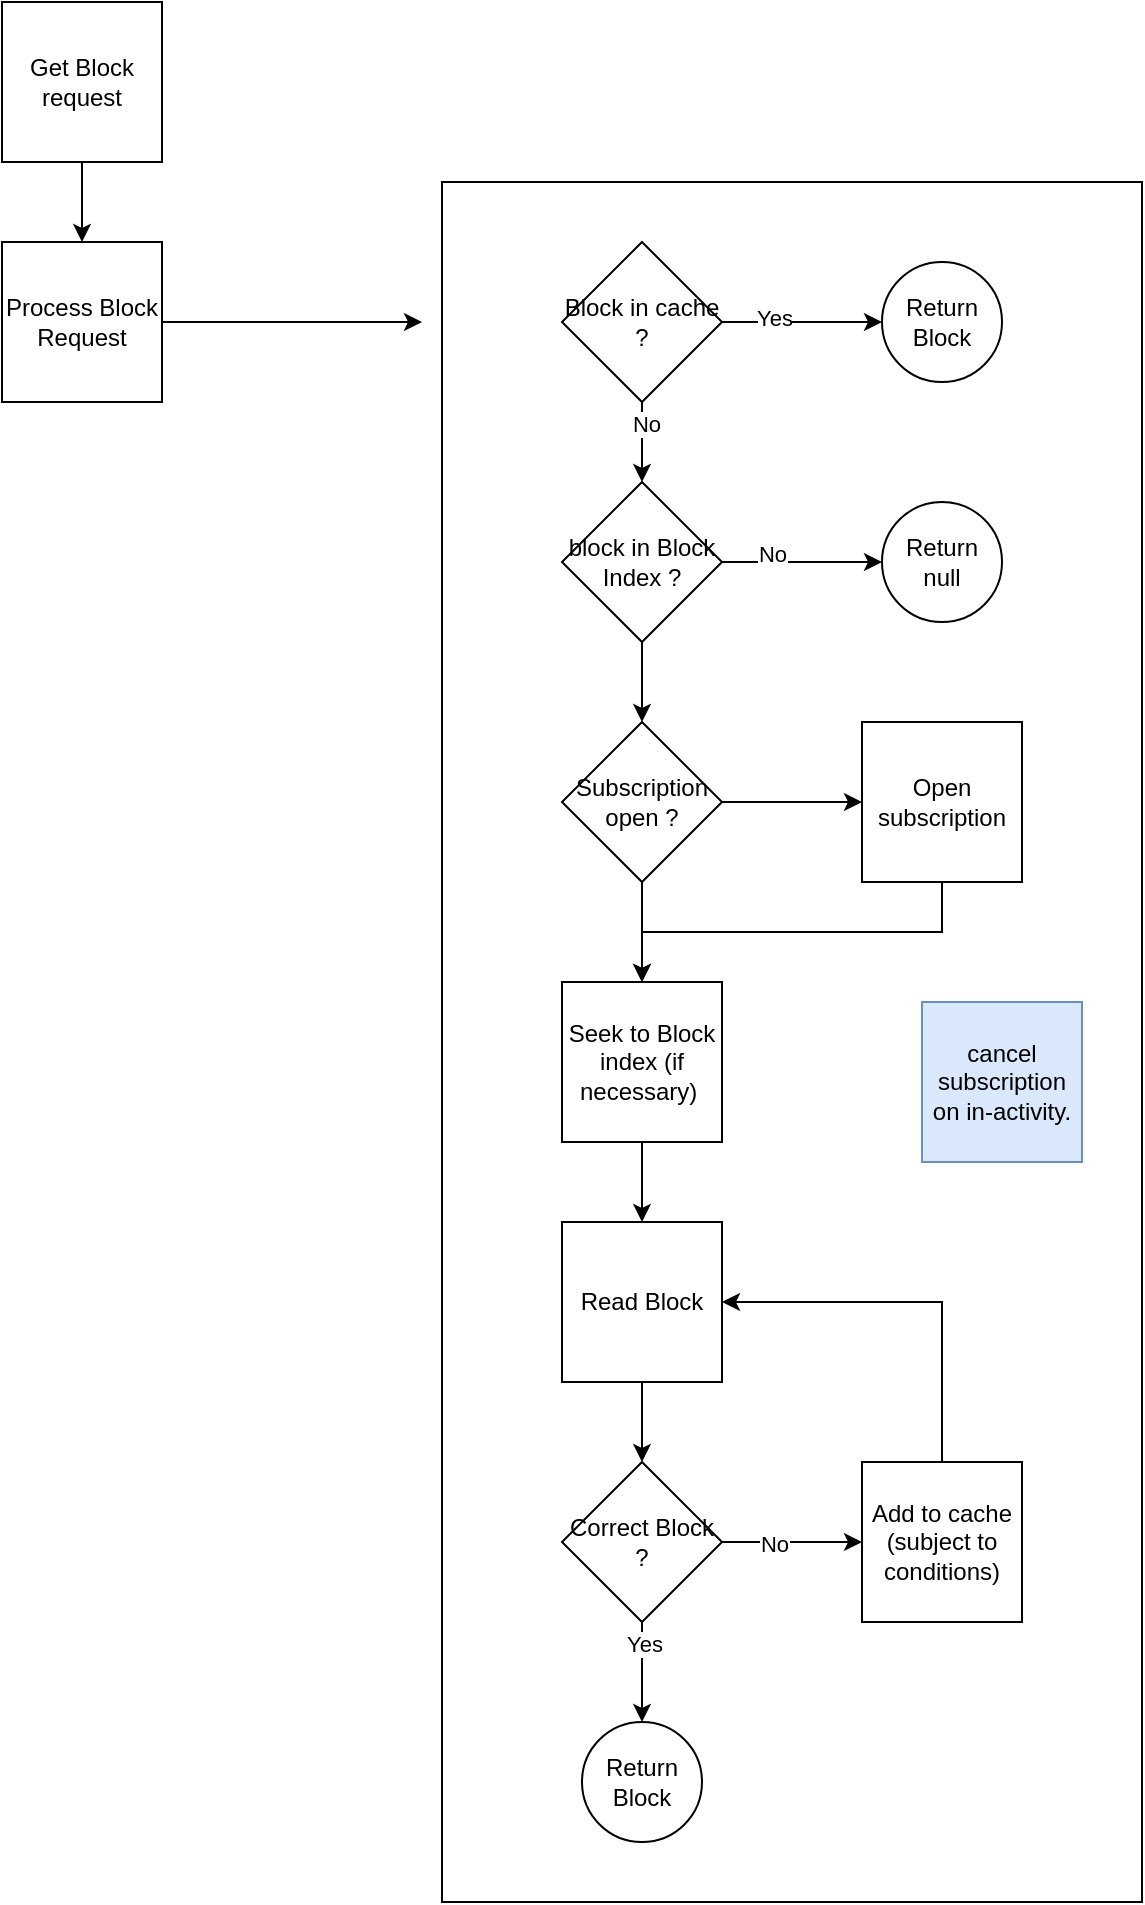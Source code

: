 <mxfile version="14.4.2" type="device"><diagram id="9176qPXeMiO10uMuql4v" name="Page-1"><mxGraphModel dx="1106" dy="1023" grid="1" gridSize="10" guides="1" tooltips="1" connect="1" arrows="1" fold="1" page="1" pageScale="1" pageWidth="2336" pageHeight="1654" math="0" shadow="0"><root><mxCell id="0"/><mxCell id="1" parent="0"/><mxCell id="GtX-YB4pNvJDveDKODxq-3" style="edgeStyle=orthogonalEdgeStyle;rounded=0;orthogonalLoop=1;jettySize=auto;html=1;exitX=0.5;exitY=1;exitDx=0;exitDy=0;entryX=0.5;entryY=0;entryDx=0;entryDy=0;" edge="1" parent="1" source="GtX-YB4pNvJDveDKODxq-1" target="GtX-YB4pNvJDveDKODxq-2"><mxGeometry relative="1" as="geometry"/></mxCell><mxCell id="GtX-YB4pNvJDveDKODxq-1" value="Get Block request" style="whiteSpace=wrap;html=1;aspect=fixed;" vertex="1" parent="1"><mxGeometry x="120" y="40" width="80" height="80" as="geometry"/></mxCell><mxCell id="GtX-YB4pNvJDveDKODxq-39" style="edgeStyle=orthogonalEdgeStyle;rounded=0;orthogonalLoop=1;jettySize=auto;html=1;exitX=1;exitY=0.5;exitDx=0;exitDy=0;" edge="1" parent="1" source="GtX-YB4pNvJDveDKODxq-2"><mxGeometry relative="1" as="geometry"><mxPoint x="330" y="200" as="targetPoint"/></mxGeometry></mxCell><mxCell id="GtX-YB4pNvJDveDKODxq-2" value="Process Block Request" style="whiteSpace=wrap;html=1;aspect=fixed;" vertex="1" parent="1"><mxGeometry x="120" y="160" width="80" height="80" as="geometry"/></mxCell><mxCell id="GtX-YB4pNvJDveDKODxq-7" style="edgeStyle=orthogonalEdgeStyle;rounded=0;orthogonalLoop=1;jettySize=auto;html=1;exitX=1;exitY=0.5;exitDx=0;exitDy=0;entryX=0;entryY=0.5;entryDx=0;entryDy=0;" edge="1" parent="1" source="GtX-YB4pNvJDveDKODxq-5" target="GtX-YB4pNvJDveDKODxq-6"><mxGeometry relative="1" as="geometry"/></mxCell><mxCell id="GtX-YB4pNvJDveDKODxq-8" value="Yes" style="edgeLabel;html=1;align=center;verticalAlign=middle;resizable=0;points=[];" vertex="1" connectable="0" parent="GtX-YB4pNvJDveDKODxq-7"><mxGeometry x="-0.35" y="2" relative="1" as="geometry"><mxPoint as="offset"/></mxGeometry></mxCell><mxCell id="GtX-YB4pNvJDveDKODxq-14" style="edgeStyle=orthogonalEdgeStyle;rounded=0;orthogonalLoop=1;jettySize=auto;html=1;exitX=0.5;exitY=1;exitDx=0;exitDy=0;entryX=0.5;entryY=0;entryDx=0;entryDy=0;" edge="1" parent="1" source="GtX-YB4pNvJDveDKODxq-5" target="GtX-YB4pNvJDveDKODxq-11"><mxGeometry relative="1" as="geometry"/></mxCell><mxCell id="GtX-YB4pNvJDveDKODxq-15" value="No" style="edgeLabel;html=1;align=center;verticalAlign=middle;resizable=0;points=[];" vertex="1" connectable="0" parent="GtX-YB4pNvJDveDKODxq-14"><mxGeometry x="-0.45" y="2" relative="1" as="geometry"><mxPoint as="offset"/></mxGeometry></mxCell><mxCell id="GtX-YB4pNvJDveDKODxq-5" value="Block in cache ?" style="rhombus;whiteSpace=wrap;html=1;" vertex="1" parent="1"><mxGeometry x="400" y="160" width="80" height="80" as="geometry"/></mxCell><mxCell id="GtX-YB4pNvJDveDKODxq-6" value="Return Block" style="ellipse;whiteSpace=wrap;html=1;aspect=fixed;" vertex="1" parent="1"><mxGeometry x="560" y="170" width="60" height="60" as="geometry"/></mxCell><mxCell id="GtX-YB4pNvJDveDKODxq-17" style="edgeStyle=orthogonalEdgeStyle;rounded=0;orthogonalLoop=1;jettySize=auto;html=1;exitX=1;exitY=0.5;exitDx=0;exitDy=0;entryX=0;entryY=0.5;entryDx=0;entryDy=0;" edge="1" parent="1" source="GtX-YB4pNvJDveDKODxq-11" target="GtX-YB4pNvJDveDKODxq-16"><mxGeometry relative="1" as="geometry"/></mxCell><mxCell id="GtX-YB4pNvJDveDKODxq-18" value="No" style="edgeLabel;html=1;align=center;verticalAlign=middle;resizable=0;points=[];" vertex="1" connectable="0" parent="GtX-YB4pNvJDveDKODxq-17"><mxGeometry x="-0.375" y="4" relative="1" as="geometry"><mxPoint as="offset"/></mxGeometry></mxCell><mxCell id="GtX-YB4pNvJDveDKODxq-25" style="edgeStyle=orthogonalEdgeStyle;rounded=0;orthogonalLoop=1;jettySize=auto;html=1;exitX=0.5;exitY=1;exitDx=0;exitDy=0;entryX=0.5;entryY=0;entryDx=0;entryDy=0;" edge="1" parent="1" source="GtX-YB4pNvJDveDKODxq-11" target="GtX-YB4pNvJDveDKODxq-12"><mxGeometry relative="1" as="geometry"/></mxCell><mxCell id="GtX-YB4pNvJDveDKODxq-11" value="block in Block Index ?" style="rhombus;whiteSpace=wrap;html=1;" vertex="1" parent="1"><mxGeometry x="400" y="280" width="80" height="80" as="geometry"/></mxCell><mxCell id="GtX-YB4pNvJDveDKODxq-20" style="edgeStyle=orthogonalEdgeStyle;rounded=0;orthogonalLoop=1;jettySize=auto;html=1;exitX=1;exitY=0.5;exitDx=0;exitDy=0;" edge="1" parent="1" source="GtX-YB4pNvJDveDKODxq-12" target="GtX-YB4pNvJDveDKODxq-19"><mxGeometry relative="1" as="geometry"/></mxCell><mxCell id="GtX-YB4pNvJDveDKODxq-21" style="edgeStyle=orthogonalEdgeStyle;rounded=0;orthogonalLoop=1;jettySize=auto;html=1;exitX=0.5;exitY=1;exitDx=0;exitDy=0;entryX=0.5;entryY=0;entryDx=0;entryDy=0;" edge="1" parent="1" source="GtX-YB4pNvJDveDKODxq-12" target="GtX-YB4pNvJDveDKODxq-13"><mxGeometry relative="1" as="geometry"/></mxCell><mxCell id="GtX-YB4pNvJDveDKODxq-12" value="Subscription open ?" style="rhombus;whiteSpace=wrap;html=1;" vertex="1" parent="1"><mxGeometry x="400" y="400" width="80" height="80" as="geometry"/></mxCell><mxCell id="GtX-YB4pNvJDveDKODxq-32" style="edgeStyle=orthogonalEdgeStyle;rounded=0;orthogonalLoop=1;jettySize=auto;html=1;exitX=0.5;exitY=1;exitDx=0;exitDy=0;entryX=0.5;entryY=0;entryDx=0;entryDy=0;" edge="1" parent="1" source="GtX-YB4pNvJDveDKODxq-13" target="GtX-YB4pNvJDveDKODxq-26"><mxGeometry relative="1" as="geometry"/></mxCell><mxCell id="GtX-YB4pNvJDveDKODxq-13" value="Seek to Block index (if necessary)&amp;nbsp;" style="whiteSpace=wrap;html=1;aspect=fixed;" vertex="1" parent="1"><mxGeometry x="400" y="530" width="80" height="80" as="geometry"/></mxCell><mxCell id="GtX-YB4pNvJDveDKODxq-16" value="Return null" style="ellipse;whiteSpace=wrap;html=1;aspect=fixed;" vertex="1" parent="1"><mxGeometry x="560" y="290" width="60" height="60" as="geometry"/></mxCell><mxCell id="GtX-YB4pNvJDveDKODxq-24" style="edgeStyle=orthogonalEdgeStyle;rounded=0;orthogonalLoop=1;jettySize=auto;html=1;exitX=0.5;exitY=1;exitDx=0;exitDy=0;" edge="1" parent="1" source="GtX-YB4pNvJDveDKODxq-19" target="GtX-YB4pNvJDveDKODxq-13"><mxGeometry relative="1" as="geometry"/></mxCell><mxCell id="GtX-YB4pNvJDveDKODxq-19" value="Open subscription" style="whiteSpace=wrap;html=1;aspect=fixed;" vertex="1" parent="1"><mxGeometry x="550" y="400" width="80" height="80" as="geometry"/></mxCell><mxCell id="GtX-YB4pNvJDveDKODxq-33" style="edgeStyle=orthogonalEdgeStyle;rounded=0;orthogonalLoop=1;jettySize=auto;html=1;exitX=0.5;exitY=1;exitDx=0;exitDy=0;entryX=0.5;entryY=0;entryDx=0;entryDy=0;" edge="1" parent="1" source="GtX-YB4pNvJDveDKODxq-26" target="GtX-YB4pNvJDveDKODxq-28"><mxGeometry relative="1" as="geometry"/></mxCell><mxCell id="GtX-YB4pNvJDveDKODxq-26" value="Read Block" style="whiteSpace=wrap;html=1;aspect=fixed;" vertex="1" parent="1"><mxGeometry x="400" y="650" width="80" height="80" as="geometry"/></mxCell><mxCell id="GtX-YB4pNvJDveDKODxq-27" value="Return Block" style="ellipse;whiteSpace=wrap;html=1;aspect=fixed;" vertex="1" parent="1"><mxGeometry x="410" y="900" width="60" height="60" as="geometry"/></mxCell><mxCell id="GtX-YB4pNvJDveDKODxq-30" style="edgeStyle=orthogonalEdgeStyle;rounded=0;orthogonalLoop=1;jettySize=auto;html=1;exitX=1;exitY=0.5;exitDx=0;exitDy=0;entryX=0;entryY=0.5;entryDx=0;entryDy=0;" edge="1" parent="1" source="GtX-YB4pNvJDveDKODxq-28" target="GtX-YB4pNvJDveDKODxq-29"><mxGeometry relative="1" as="geometry"/></mxCell><mxCell id="GtX-YB4pNvJDveDKODxq-34" value="No" style="edgeLabel;html=1;align=center;verticalAlign=middle;resizable=0;points=[];" vertex="1" connectable="0" parent="GtX-YB4pNvJDveDKODxq-30"><mxGeometry x="-0.257" y="-1" relative="1" as="geometry"><mxPoint as="offset"/></mxGeometry></mxCell><mxCell id="GtX-YB4pNvJDveDKODxq-35" style="edgeStyle=orthogonalEdgeStyle;rounded=0;orthogonalLoop=1;jettySize=auto;html=1;exitX=0.5;exitY=1;exitDx=0;exitDy=0;" edge="1" parent="1" source="GtX-YB4pNvJDveDKODxq-28" target="GtX-YB4pNvJDveDKODxq-27"><mxGeometry relative="1" as="geometry"/></mxCell><mxCell id="GtX-YB4pNvJDveDKODxq-36" value="Yes" style="edgeLabel;html=1;align=center;verticalAlign=middle;resizable=0;points=[];" vertex="1" connectable="0" parent="GtX-YB4pNvJDveDKODxq-35"><mxGeometry x="-0.578" y="1" relative="1" as="geometry"><mxPoint as="offset"/></mxGeometry></mxCell><mxCell id="GtX-YB4pNvJDveDKODxq-28" value="Correct Block ?" style="rhombus;whiteSpace=wrap;html=1;" vertex="1" parent="1"><mxGeometry x="400" y="770" width="80" height="80" as="geometry"/></mxCell><mxCell id="GtX-YB4pNvJDveDKODxq-31" style="edgeStyle=orthogonalEdgeStyle;rounded=0;orthogonalLoop=1;jettySize=auto;html=1;exitX=0.5;exitY=0;exitDx=0;exitDy=0;entryX=1;entryY=0.5;entryDx=0;entryDy=0;" edge="1" parent="1" source="GtX-YB4pNvJDveDKODxq-29" target="GtX-YB4pNvJDveDKODxq-26"><mxGeometry relative="1" as="geometry"/></mxCell><mxCell id="GtX-YB4pNvJDveDKODxq-29" value="Add to cache (subject to conditions)" style="whiteSpace=wrap;html=1;aspect=fixed;" vertex="1" parent="1"><mxGeometry x="550" y="770" width="80" height="80" as="geometry"/></mxCell><mxCell id="GtX-YB4pNvJDveDKODxq-38" value="" style="rounded=0;whiteSpace=wrap;html=1;fillColor=none;" vertex="1" parent="1"><mxGeometry x="340" y="130" width="350" height="860" as="geometry"/></mxCell><mxCell id="GtX-YB4pNvJDveDKODxq-40" value="cancel subscription on in-activity." style="whiteSpace=wrap;html=1;aspect=fixed;fillColor=#dae8fc;strokeColor=#6c8ebf;" vertex="1" parent="1"><mxGeometry x="580" y="540" width="80" height="80" as="geometry"/></mxCell></root></mxGraphModel></diagram></mxfile>